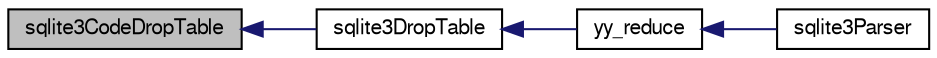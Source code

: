 digraph "sqlite3CodeDropTable"
{
  edge [fontname="FreeSans",fontsize="10",labelfontname="FreeSans",labelfontsize="10"];
  node [fontname="FreeSans",fontsize="10",shape=record];
  rankdir="LR";
  Node473999 [label="sqlite3CodeDropTable",height=0.2,width=0.4,color="black", fillcolor="grey75", style="filled", fontcolor="black"];
  Node473999 -> Node474000 [dir="back",color="midnightblue",fontsize="10",style="solid",fontname="FreeSans"];
  Node474000 [label="sqlite3DropTable",height=0.2,width=0.4,color="black", fillcolor="white", style="filled",URL="$sqlite3_8c.html#a5534f77364b5568783c0e50db3c9defb"];
  Node474000 -> Node474001 [dir="back",color="midnightblue",fontsize="10",style="solid",fontname="FreeSans"];
  Node474001 [label="yy_reduce",height=0.2,width=0.4,color="black", fillcolor="white", style="filled",URL="$sqlite3_8c.html#a7c419a9b25711c666a9a2449ef377f14"];
  Node474001 -> Node474002 [dir="back",color="midnightblue",fontsize="10",style="solid",fontname="FreeSans"];
  Node474002 [label="sqlite3Parser",height=0.2,width=0.4,color="black", fillcolor="white", style="filled",URL="$sqlite3_8c.html#a0327d71a5fabe0b6a343d78a2602e72a"];
}
